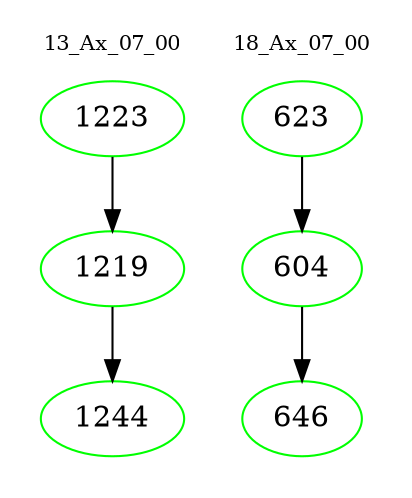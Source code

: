 digraph{
subgraph cluster_0 {
color = white
label = "13_Ax_07_00";
fontsize=10;
T0_1223 [label="1223", color="green"]
T0_1223 -> T0_1219 [color="black"]
T0_1219 [label="1219", color="green"]
T0_1219 -> T0_1244 [color="black"]
T0_1244 [label="1244", color="green"]
}
subgraph cluster_1 {
color = white
label = "18_Ax_07_00";
fontsize=10;
T1_623 [label="623", color="green"]
T1_623 -> T1_604 [color="black"]
T1_604 [label="604", color="green"]
T1_604 -> T1_646 [color="black"]
T1_646 [label="646", color="green"]
}
}

